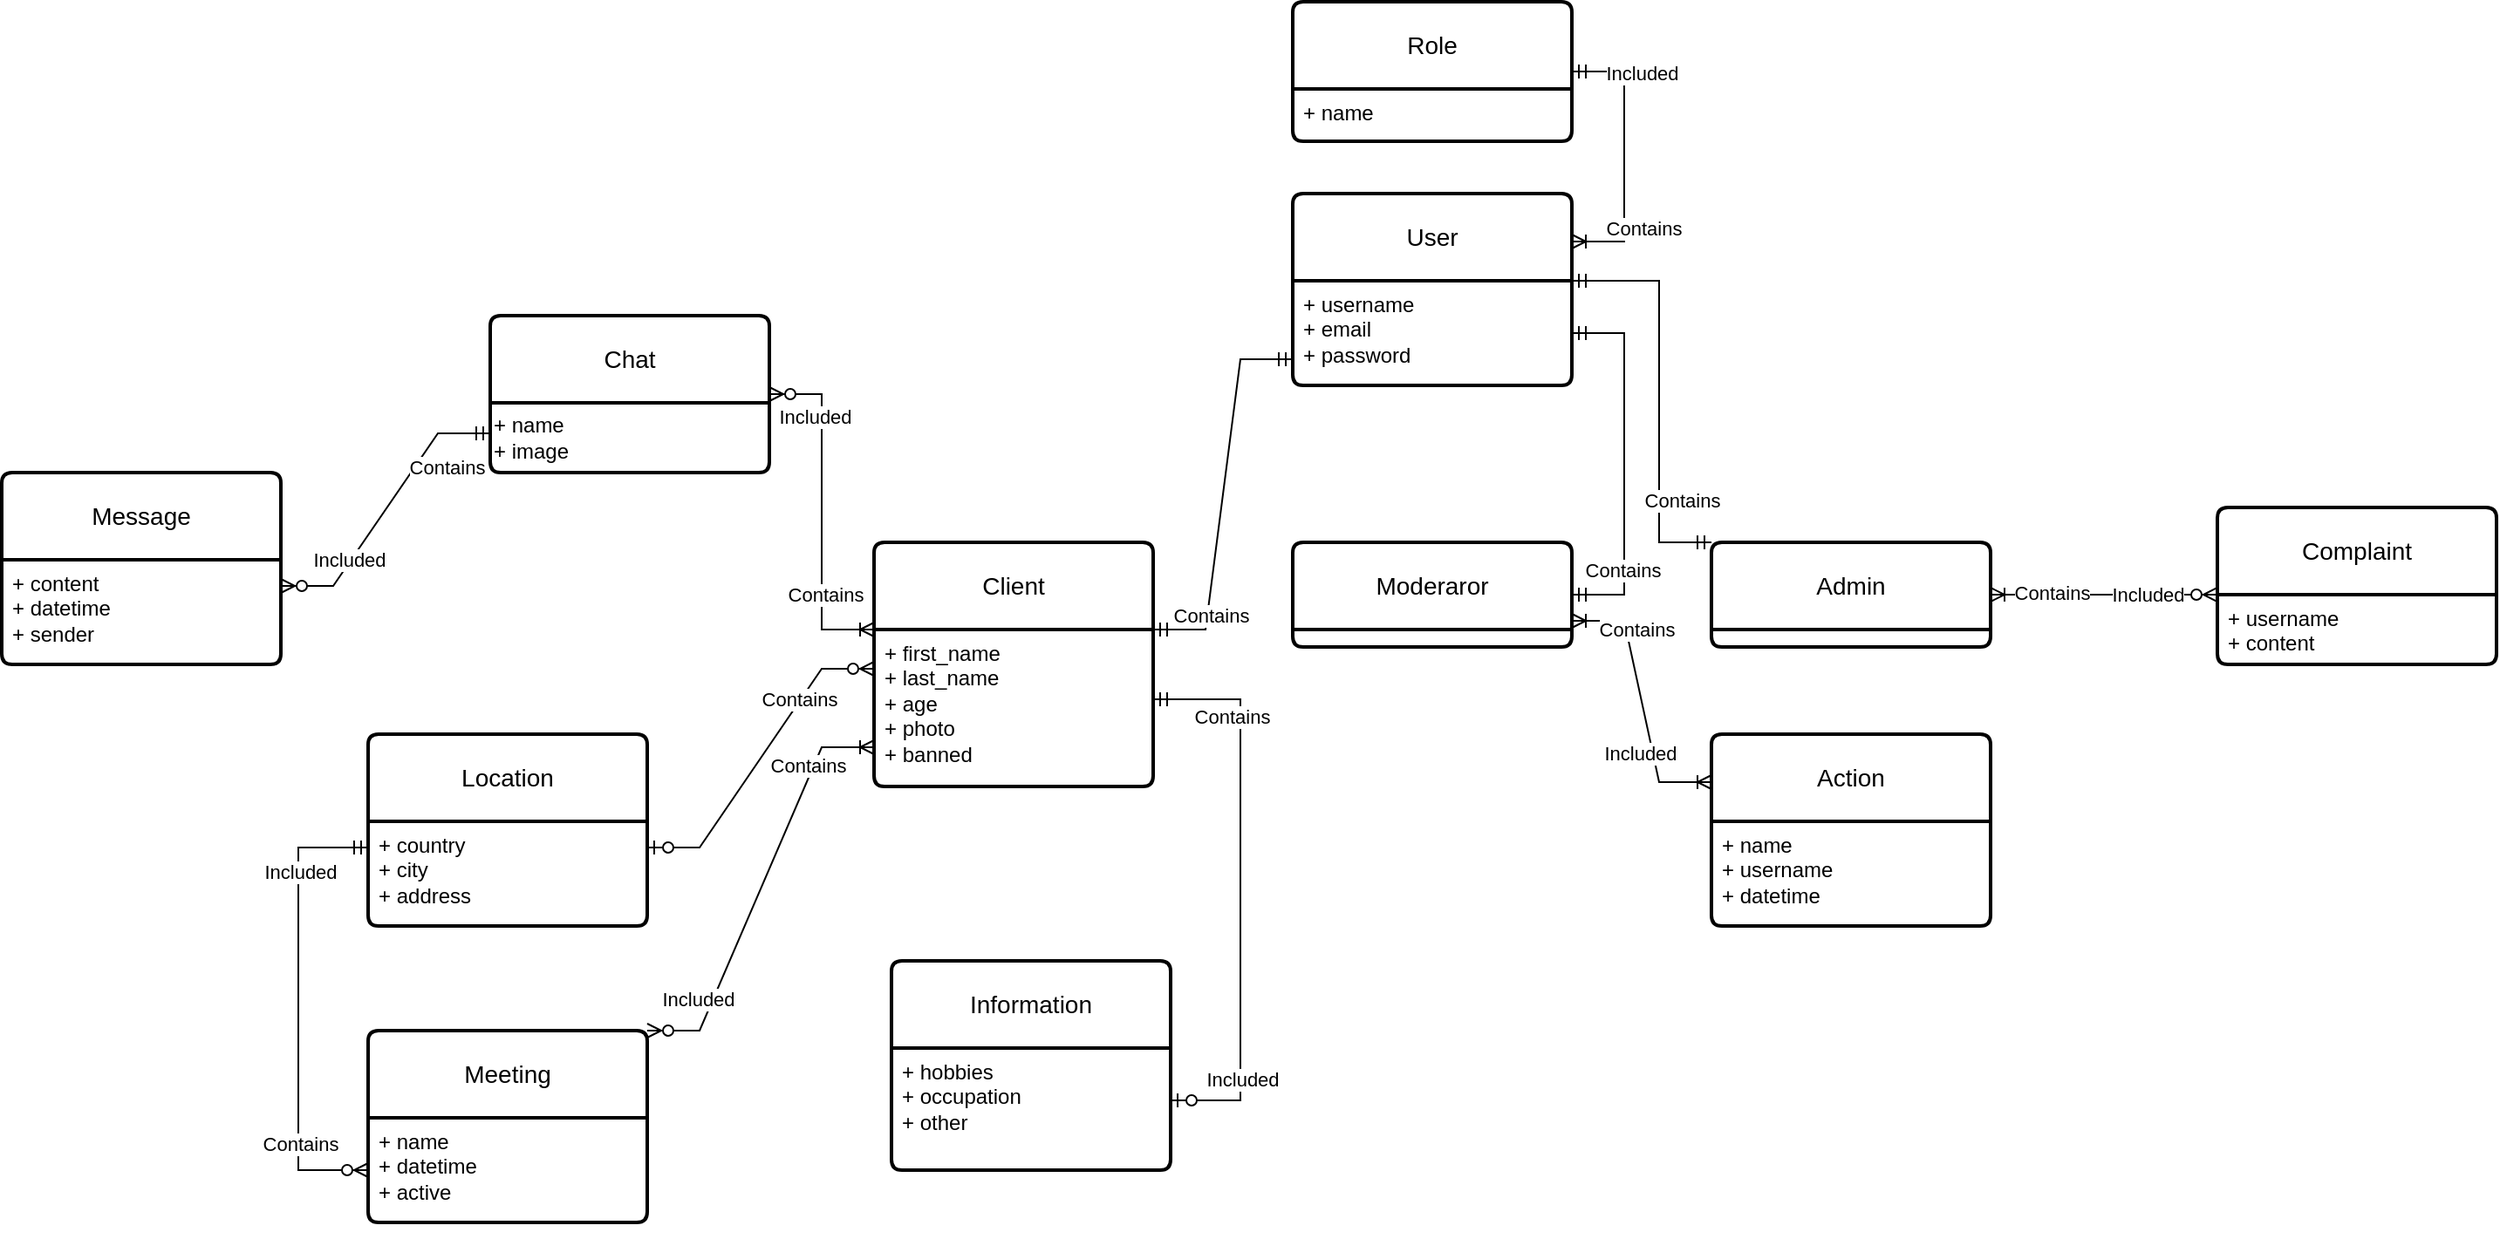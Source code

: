 <mxfile version="21.7.5" type="device">
  <diagram id="R2lEEEUBdFMjLlhIrx00" name="Page-1">
    <mxGraphModel dx="691" dy="397" grid="1" gridSize="10" guides="1" tooltips="1" connect="1" arrows="1" fold="1" page="1" pageScale="1" pageWidth="850" pageHeight="1100" math="0" shadow="0" extFonts="Permanent Marker^https://fonts.googleapis.com/css?family=Permanent+Marker">
      <root>
        <mxCell id="0" />
        <mxCell id="1" parent="0" />
        <mxCell id="nrqa1FXBkWVdk2U6ALfu-1" value="Message" style="swimlane;childLayout=stackLayout;horizontal=1;startSize=50;horizontalStack=0;rounded=1;fontSize=14;fontStyle=0;strokeWidth=2;resizeParent=0;resizeLast=1;shadow=0;dashed=0;align=center;arcSize=4;whiteSpace=wrap;html=1;" vertex="1" parent="1">
          <mxGeometry x="10" y="360" width="160" height="110" as="geometry">
            <mxRectangle x="265" y="140" width="100" height="50" as="alternateBounds" />
          </mxGeometry>
        </mxCell>
        <mxCell id="nrqa1FXBkWVdk2U6ALfu-2" value="+ content&lt;br&gt;+ datetime&lt;br&gt;+ sender" style="align=left;strokeColor=none;fillColor=none;spacingLeft=4;fontSize=12;verticalAlign=top;resizable=0;rotatable=0;part=1;html=1;" vertex="1" parent="nrqa1FXBkWVdk2U6ALfu-1">
          <mxGeometry y="50" width="160" height="60" as="geometry" />
        </mxCell>
        <mxCell id="nrqa1FXBkWVdk2U6ALfu-3" value="Chat" style="swimlane;childLayout=stackLayout;horizontal=1;startSize=50;horizontalStack=0;rounded=1;fontSize=14;fontStyle=0;strokeWidth=2;resizeParent=0;resizeLast=1;shadow=0;dashed=0;align=center;arcSize=4;whiteSpace=wrap;html=1;" vertex="1" parent="1">
          <mxGeometry x="290" y="270" width="160" height="90" as="geometry" />
        </mxCell>
        <mxCell id="nrqa1FXBkWVdk2U6ALfu-78" value="+ name&lt;br&gt;&lt;div style=&quot;&quot;&gt;&lt;span style=&quot;background-color: initial;&quot;&gt;+ image&lt;/span&gt;&lt;/div&gt;" style="text;html=1;align=left;verticalAlign=middle;resizable=0;points=[];autosize=1;strokeColor=none;fillColor=none;" vertex="1" parent="nrqa1FXBkWVdk2U6ALfu-3">
          <mxGeometry y="50" width="160" height="40" as="geometry" />
        </mxCell>
        <mxCell id="nrqa1FXBkWVdk2U6ALfu-5" value="Meeting" style="swimlane;childLayout=stackLayout;horizontal=1;startSize=50;horizontalStack=0;rounded=1;fontSize=14;fontStyle=0;strokeWidth=2;resizeParent=0;resizeLast=1;shadow=0;dashed=0;align=center;arcSize=4;whiteSpace=wrap;html=1;" vertex="1" parent="1">
          <mxGeometry x="220" y="680" width="160" height="110" as="geometry" />
        </mxCell>
        <mxCell id="nrqa1FXBkWVdk2U6ALfu-6" value="+ name&lt;br&gt;+ datetime&lt;br&gt;+ active" style="align=left;strokeColor=none;fillColor=none;spacingLeft=4;fontSize=12;verticalAlign=top;resizable=0;rotatable=0;part=1;html=1;" vertex="1" parent="nrqa1FXBkWVdk2U6ALfu-5">
          <mxGeometry y="50" width="160" height="60" as="geometry" />
        </mxCell>
        <mxCell id="nrqa1FXBkWVdk2U6ALfu-76" style="edgeStyle=orthogonalEdgeStyle;rounded=0;orthogonalLoop=1;jettySize=auto;html=1;exitX=0.5;exitY=1;exitDx=0;exitDy=0;" edge="1" parent="nrqa1FXBkWVdk2U6ALfu-5" source="nrqa1FXBkWVdk2U6ALfu-6" target="nrqa1FXBkWVdk2U6ALfu-6">
          <mxGeometry relative="1" as="geometry" />
        </mxCell>
        <mxCell id="nrqa1FXBkWVdk2U6ALfu-7" value="Location" style="swimlane;childLayout=stackLayout;horizontal=1;startSize=50;horizontalStack=0;rounded=1;fontSize=14;fontStyle=0;strokeWidth=2;resizeParent=0;resizeLast=1;shadow=0;dashed=0;align=center;arcSize=4;whiteSpace=wrap;html=1;" vertex="1" parent="1">
          <mxGeometry x="220" y="510" width="160" height="110" as="geometry" />
        </mxCell>
        <mxCell id="nrqa1FXBkWVdk2U6ALfu-8" value="+ country&lt;br&gt;+ city&lt;br&gt;+ address" style="align=left;strokeColor=none;fillColor=none;spacingLeft=4;fontSize=12;verticalAlign=top;resizable=0;rotatable=0;part=1;html=1;" vertex="1" parent="nrqa1FXBkWVdk2U6ALfu-7">
          <mxGeometry y="50" width="160" height="60" as="geometry" />
        </mxCell>
        <mxCell id="nrqa1FXBkWVdk2U6ALfu-9" value="Role" style="swimlane;childLayout=stackLayout;horizontal=1;startSize=50;horizontalStack=0;rounded=1;fontSize=14;fontStyle=0;strokeWidth=2;resizeParent=0;resizeLast=1;shadow=0;dashed=0;align=center;arcSize=4;whiteSpace=wrap;html=1;" vertex="1" parent="1">
          <mxGeometry x="750" y="90" width="160" height="80" as="geometry" />
        </mxCell>
        <mxCell id="nrqa1FXBkWVdk2U6ALfu-10" value="+ name" style="align=left;strokeColor=none;fillColor=none;spacingLeft=4;fontSize=12;verticalAlign=top;resizable=0;rotatable=0;part=1;html=1;" vertex="1" parent="nrqa1FXBkWVdk2U6ALfu-9">
          <mxGeometry y="50" width="160" height="30" as="geometry" />
        </mxCell>
        <mxCell id="nrqa1FXBkWVdk2U6ALfu-11" value="User" style="swimlane;childLayout=stackLayout;horizontal=1;startSize=50;horizontalStack=0;rounded=1;fontSize=14;fontStyle=0;strokeWidth=2;resizeParent=0;resizeLast=1;shadow=0;dashed=0;align=center;arcSize=4;whiteSpace=wrap;html=1;" vertex="1" parent="1">
          <mxGeometry x="750" y="200" width="160" height="110" as="geometry" />
        </mxCell>
        <mxCell id="nrqa1FXBkWVdk2U6ALfu-12" value="+ username&lt;br&gt;+ email&lt;br&gt;+ password" style="align=left;strokeColor=none;fillColor=none;spacingLeft=4;fontSize=12;verticalAlign=top;resizable=0;rotatable=0;part=1;html=1;" vertex="1" parent="nrqa1FXBkWVdk2U6ALfu-11">
          <mxGeometry y="50" width="160" height="60" as="geometry" />
        </mxCell>
        <mxCell id="nrqa1FXBkWVdk2U6ALfu-13" value="Admin" style="swimlane;childLayout=stackLayout;horizontal=1;startSize=50;horizontalStack=0;rounded=1;fontSize=14;fontStyle=0;strokeWidth=2;resizeParent=0;resizeLast=1;shadow=0;dashed=0;align=center;arcSize=4;whiteSpace=wrap;html=1;" vertex="1" parent="1">
          <mxGeometry x="990" y="400" width="160" height="60" as="geometry" />
        </mxCell>
        <mxCell id="nrqa1FXBkWVdk2U6ALfu-15" value="Moderaror" style="swimlane;childLayout=stackLayout;horizontal=1;startSize=50;horizontalStack=0;rounded=1;fontSize=14;fontStyle=0;strokeWidth=2;resizeParent=0;resizeLast=1;shadow=0;dashed=0;align=center;arcSize=4;whiteSpace=wrap;html=1;" vertex="1" parent="1">
          <mxGeometry x="750" y="400" width="160" height="60" as="geometry" />
        </mxCell>
        <mxCell id="nrqa1FXBkWVdk2U6ALfu-17" value="Action" style="swimlane;childLayout=stackLayout;horizontal=1;startSize=50;horizontalStack=0;rounded=1;fontSize=14;fontStyle=0;strokeWidth=2;resizeParent=0;resizeLast=1;shadow=0;dashed=0;align=center;arcSize=4;whiteSpace=wrap;html=1;" vertex="1" parent="1">
          <mxGeometry x="990" y="510" width="160" height="110" as="geometry" />
        </mxCell>
        <mxCell id="nrqa1FXBkWVdk2U6ALfu-18" value="+ name&lt;br&gt;+ username&lt;br&gt;+ datetime" style="align=left;strokeColor=none;fillColor=none;spacingLeft=4;fontSize=12;verticalAlign=top;resizable=0;rotatable=0;part=1;html=1;" vertex="1" parent="nrqa1FXBkWVdk2U6ALfu-17">
          <mxGeometry y="50" width="160" height="60" as="geometry" />
        </mxCell>
        <mxCell id="nrqa1FXBkWVdk2U6ALfu-61" style="edgeStyle=orthogonalEdgeStyle;rounded=0;orthogonalLoop=1;jettySize=auto;html=1;exitX=0.5;exitY=1;exitDx=0;exitDy=0;" edge="1" parent="nrqa1FXBkWVdk2U6ALfu-17" source="nrqa1FXBkWVdk2U6ALfu-18" target="nrqa1FXBkWVdk2U6ALfu-18">
          <mxGeometry relative="1" as="geometry" />
        </mxCell>
        <mxCell id="nrqa1FXBkWVdk2U6ALfu-19" value="Client" style="swimlane;childLayout=stackLayout;horizontal=1;startSize=50;horizontalStack=0;rounded=1;fontSize=14;fontStyle=0;strokeWidth=2;resizeParent=0;resizeLast=1;shadow=0;dashed=0;align=center;arcSize=4;whiteSpace=wrap;html=1;" vertex="1" parent="1">
          <mxGeometry x="510" y="400" width="160" height="140" as="geometry" />
        </mxCell>
        <mxCell id="nrqa1FXBkWVdk2U6ALfu-20" value="+ first_name&lt;br&gt;+ last_name&lt;br&gt;+ age&lt;br&gt;+ photo&lt;br&gt;+ banned" style="align=left;strokeColor=none;fillColor=none;spacingLeft=4;fontSize=12;verticalAlign=top;resizable=0;rotatable=0;part=1;html=1;" vertex="1" parent="nrqa1FXBkWVdk2U6ALfu-19">
          <mxGeometry y="50" width="160" height="90" as="geometry" />
        </mxCell>
        <mxCell id="nrqa1FXBkWVdk2U6ALfu-28" value="Complaint" style="swimlane;childLayout=stackLayout;horizontal=1;startSize=50;horizontalStack=0;rounded=1;fontSize=14;fontStyle=0;strokeWidth=2;resizeParent=0;resizeLast=1;shadow=0;dashed=0;align=center;arcSize=4;whiteSpace=wrap;html=1;" vertex="1" parent="1">
          <mxGeometry x="1280" y="380" width="160" height="90" as="geometry" />
        </mxCell>
        <mxCell id="nrqa1FXBkWVdk2U6ALfu-29" value="+ username&lt;br&gt;+ content" style="align=left;strokeColor=none;fillColor=none;spacingLeft=4;fontSize=12;verticalAlign=top;resizable=0;rotatable=0;part=1;html=1;" vertex="1" parent="nrqa1FXBkWVdk2U6ALfu-28">
          <mxGeometry y="50" width="160" height="40" as="geometry" />
        </mxCell>
        <mxCell id="nrqa1FXBkWVdk2U6ALfu-30" value="" style="edgeStyle=entityRelationEdgeStyle;fontSize=12;html=1;endArrow=ERmandOne;startArrow=ERmandOne;rounded=0;entryX=0;entryY=0.75;entryDx=0;entryDy=0;exitX=1;exitY=0;exitDx=0;exitDy=0;" edge="1" parent="1" source="nrqa1FXBkWVdk2U6ALfu-20" target="nrqa1FXBkWVdk2U6ALfu-12">
          <mxGeometry width="100" height="100" relative="1" as="geometry">
            <mxPoint x="580" y="330" as="sourcePoint" />
            <mxPoint x="680" y="230" as="targetPoint" />
            <Array as="points">
              <mxPoint x="610" y="350" />
              <mxPoint x="650" y="300" />
              <mxPoint x="610" y="270" />
            </Array>
          </mxGeometry>
        </mxCell>
        <mxCell id="nrqa1FXBkWVdk2U6ALfu-57" value="Contains" style="edgeLabel;html=1;align=center;verticalAlign=middle;resizable=0;points=[];" vertex="1" connectable="0" parent="nrqa1FXBkWVdk2U6ALfu-30">
          <mxGeometry x="-0.642" y="-2" relative="1" as="geometry">
            <mxPoint as="offset" />
          </mxGeometry>
        </mxCell>
        <mxCell id="nrqa1FXBkWVdk2U6ALfu-31" value="" style="edgeStyle=entityRelationEdgeStyle;fontSize=12;html=1;endArrow=ERmandOne;startArrow=ERmandOne;rounded=0;entryX=1;entryY=0.5;entryDx=0;entryDy=0;exitX=1;exitY=0.5;exitDx=0;exitDy=0;" edge="1" parent="1" source="nrqa1FXBkWVdk2U6ALfu-15" target="nrqa1FXBkWVdk2U6ALfu-12">
          <mxGeometry width="100" height="100" relative="1" as="geometry">
            <mxPoint x="910" y="450.0" as="sourcePoint" />
            <mxPoint x="1030" y="230" as="targetPoint" />
            <Array as="points">
              <mxPoint x="950" y="310" />
            </Array>
          </mxGeometry>
        </mxCell>
        <mxCell id="nrqa1FXBkWVdk2U6ALfu-54" value="Contains" style="edgeLabel;html=1;align=center;verticalAlign=middle;resizable=0;points=[];" vertex="1" connectable="0" parent="nrqa1FXBkWVdk2U6ALfu-31">
          <mxGeometry x="-0.579" y="1" relative="1" as="geometry">
            <mxPoint as="offset" />
          </mxGeometry>
        </mxCell>
        <mxCell id="nrqa1FXBkWVdk2U6ALfu-32" value="" style="edgeStyle=elbowEdgeStyle;fontSize=12;html=1;endArrow=ERmandOne;startArrow=ERmandOne;rounded=0;entryX=1;entryY=0;entryDx=0;entryDy=0;exitX=0;exitY=0;exitDx=0;exitDy=0;" edge="1" parent="1" source="nrqa1FXBkWVdk2U6ALfu-13" target="nrqa1FXBkWVdk2U6ALfu-12">
          <mxGeometry width="100" height="100" relative="1" as="geometry">
            <mxPoint x="1050" y="400" as="sourcePoint" />
            <mxPoint x="1150" y="300" as="targetPoint" />
            <Array as="points">
              <mxPoint x="960" y="320" />
            </Array>
          </mxGeometry>
        </mxCell>
        <mxCell id="nrqa1FXBkWVdk2U6ALfu-53" value="Contains" style="edgeLabel;html=1;align=center;verticalAlign=middle;resizable=0;points=[];" vertex="1" connectable="0" parent="nrqa1FXBkWVdk2U6ALfu-32">
          <mxGeometry x="-0.53" relative="1" as="geometry">
            <mxPoint x="13" as="offset" />
          </mxGeometry>
        </mxCell>
        <mxCell id="nrqa1FXBkWVdk2U6ALfu-33" value="" style="edgeStyle=entityRelationEdgeStyle;fontSize=12;html=1;endArrow=ERoneToMany;startArrow=ERmandOne;rounded=0;exitX=1;exitY=0.5;exitDx=0;exitDy=0;entryX=1;entryY=0.25;entryDx=0;entryDy=0;" edge="1" parent="1" source="nrqa1FXBkWVdk2U6ALfu-9" target="nrqa1FXBkWVdk2U6ALfu-11">
          <mxGeometry width="100" height="100" relative="1" as="geometry">
            <mxPoint x="600" y="230" as="sourcePoint" />
            <mxPoint x="1060" y="170" as="targetPoint" />
          </mxGeometry>
        </mxCell>
        <mxCell id="nrqa1FXBkWVdk2U6ALfu-55" value="Contains" style="edgeLabel;html=1;align=center;verticalAlign=middle;resizable=0;points=[];" vertex="1" connectable="0" parent="nrqa1FXBkWVdk2U6ALfu-33">
          <mxGeometry x="-0.641" relative="1" as="geometry">
            <mxPoint x="12" y="90" as="offset" />
          </mxGeometry>
        </mxCell>
        <mxCell id="nrqa1FXBkWVdk2U6ALfu-56" value="Included" style="edgeLabel;html=1;align=center;verticalAlign=middle;resizable=0;points=[];" vertex="1" connectable="0" parent="nrqa1FXBkWVdk2U6ALfu-33">
          <mxGeometry x="0.553" y="2" relative="1" as="geometry">
            <mxPoint x="8" y="-92" as="offset" />
          </mxGeometry>
        </mxCell>
        <mxCell id="nrqa1FXBkWVdk2U6ALfu-45" value="" style="fontSize=12;html=1;endArrow=ERoneToMany;startArrow=ERzeroToMany;rounded=0;entryX=1;entryY=0.5;entryDx=0;entryDy=0;exitX=0;exitY=0;exitDx=0;exitDy=0;" edge="1" parent="1" source="nrqa1FXBkWVdk2U6ALfu-29" target="nrqa1FXBkWVdk2U6ALfu-13">
          <mxGeometry width="100" height="100" relative="1" as="geometry">
            <mxPoint x="1130" y="630" as="sourcePoint" />
            <mxPoint x="1150" y="520" as="targetPoint" />
          </mxGeometry>
        </mxCell>
        <mxCell id="nrqa1FXBkWVdk2U6ALfu-51" value="Included" style="edgeLabel;html=1;align=center;verticalAlign=middle;resizable=0;points=[];" vertex="1" connectable="0" parent="nrqa1FXBkWVdk2U6ALfu-45">
          <mxGeometry x="-0.639" y="-2" relative="1" as="geometry">
            <mxPoint x="-17" y="2" as="offset" />
          </mxGeometry>
        </mxCell>
        <mxCell id="nrqa1FXBkWVdk2U6ALfu-52" value="Contains" style="edgeLabel;html=1;align=center;verticalAlign=middle;resizable=0;points=[];" vertex="1" connectable="0" parent="nrqa1FXBkWVdk2U6ALfu-45">
          <mxGeometry x="0.625" y="-1" relative="1" as="geometry">
            <mxPoint x="10" as="offset" />
          </mxGeometry>
        </mxCell>
        <mxCell id="nrqa1FXBkWVdk2U6ALfu-58" value="" style="edgeStyle=entityRelationEdgeStyle;fontSize=12;html=1;endArrow=ERoneToMany;startArrow=ERoneToMany;rounded=0;entryX=1;entryY=0.75;entryDx=0;entryDy=0;exitX=0;exitY=0.25;exitDx=0;exitDy=0;" edge="1" parent="1" source="nrqa1FXBkWVdk2U6ALfu-17" target="nrqa1FXBkWVdk2U6ALfu-15">
          <mxGeometry width="100" height="100" relative="1" as="geometry">
            <mxPoint x="730" y="700" as="sourcePoint" />
            <mxPoint x="910" y="485.0" as="targetPoint" />
          </mxGeometry>
        </mxCell>
        <mxCell id="nrqa1FXBkWVdk2U6ALfu-59" value="Contains" style="edgeLabel;html=1;align=center;verticalAlign=middle;resizable=0;points=[];" vertex="1" connectable="0" parent="nrqa1FXBkWVdk2U6ALfu-58">
          <mxGeometry x="0.72" y="1" relative="1" as="geometry">
            <mxPoint x="15" y="4" as="offset" />
          </mxGeometry>
        </mxCell>
        <mxCell id="nrqa1FXBkWVdk2U6ALfu-60" value="Included" style="edgeLabel;html=1;align=center;verticalAlign=middle;resizable=0;points=[];" vertex="1" connectable="0" parent="nrqa1FXBkWVdk2U6ALfu-58">
          <mxGeometry x="-0.628" y="2" relative="1" as="geometry">
            <mxPoint x="-12" y="-19" as="offset" />
          </mxGeometry>
        </mxCell>
        <mxCell id="nrqa1FXBkWVdk2U6ALfu-62" value="" style="edgeStyle=entityRelationEdgeStyle;fontSize=12;html=1;endArrow=ERoneToMany;startArrow=ERzeroToMany;rounded=0;exitX=1;exitY=0;exitDx=0;exitDy=0;entryX=0;entryY=0.75;entryDx=0;entryDy=0;" edge="1" parent="1" source="nrqa1FXBkWVdk2U6ALfu-5" target="nrqa1FXBkWVdk2U6ALfu-20">
          <mxGeometry width="100" height="100" relative="1" as="geometry">
            <mxPoint x="420" y="670" as="sourcePoint" />
            <mxPoint x="520" y="570" as="targetPoint" />
          </mxGeometry>
        </mxCell>
        <mxCell id="nrqa1FXBkWVdk2U6ALfu-63" value="Contains" style="edgeLabel;html=1;align=center;verticalAlign=middle;resizable=0;points=[];" vertex="1" connectable="0" parent="nrqa1FXBkWVdk2U6ALfu-62">
          <mxGeometry x="0.764" relative="1" as="geometry">
            <mxPoint x="-10" y="10" as="offset" />
          </mxGeometry>
        </mxCell>
        <mxCell id="nrqa1FXBkWVdk2U6ALfu-64" value="Included" style="edgeLabel;html=1;align=center;verticalAlign=middle;resizable=0;points=[];" vertex="1" connectable="0" parent="nrqa1FXBkWVdk2U6ALfu-62">
          <mxGeometry x="-0.754" y="-1" relative="1" as="geometry">
            <mxPoint y="-19" as="offset" />
          </mxGeometry>
        </mxCell>
        <mxCell id="nrqa1FXBkWVdk2U6ALfu-65" value="" style="edgeStyle=entityRelationEdgeStyle;fontSize=12;html=1;endArrow=ERoneToMany;startArrow=ERzeroToMany;rounded=0;exitX=1;exitY=0.5;exitDx=0;exitDy=0;entryX=0;entryY=0;entryDx=0;entryDy=0;" edge="1" parent="1" source="nrqa1FXBkWVdk2U6ALfu-3" target="nrqa1FXBkWVdk2U6ALfu-20">
          <mxGeometry width="100" height="100" relative="1" as="geometry">
            <mxPoint x="440" y="295" as="sourcePoint" />
            <mxPoint x="500" y="530" as="targetPoint" />
            <Array as="points">
              <mxPoint x="470" y="320" />
            </Array>
          </mxGeometry>
        </mxCell>
        <mxCell id="nrqa1FXBkWVdk2U6ALfu-66" value="Contains" style="edgeLabel;html=1;align=center;verticalAlign=middle;resizable=0;points=[];" vertex="1" connectable="0" parent="nrqa1FXBkWVdk2U6ALfu-65">
          <mxGeometry x="0.709" y="-2" relative="1" as="geometry">
            <mxPoint y="-22" as="offset" />
          </mxGeometry>
        </mxCell>
        <mxCell id="nrqa1FXBkWVdk2U6ALfu-67" value="Included" style="edgeLabel;html=1;align=center;verticalAlign=middle;resizable=0;points=[];" vertex="1" connectable="0" parent="nrqa1FXBkWVdk2U6ALfu-65">
          <mxGeometry x="-0.721" y="2" relative="1" as="geometry">
            <mxPoint x="-1" y="15" as="offset" />
          </mxGeometry>
        </mxCell>
        <mxCell id="nrqa1FXBkWVdk2U6ALfu-68" value="" style="edgeStyle=entityRelationEdgeStyle;fontSize=12;html=1;endArrow=ERzeroToMany;startArrow=ERmandOne;rounded=0;exitX=0;exitY=0.75;exitDx=0;exitDy=0;entryX=1;entryY=0.25;entryDx=0;entryDy=0;" edge="1" parent="1" source="nrqa1FXBkWVdk2U6ALfu-3" target="nrqa1FXBkWVdk2U6ALfu-2">
          <mxGeometry width="100" height="100" relative="1" as="geometry">
            <mxPoint x="170" y="500" as="sourcePoint" />
            <mxPoint x="270" y="400" as="targetPoint" />
          </mxGeometry>
        </mxCell>
        <mxCell id="nrqa1FXBkWVdk2U6ALfu-69" value="Included" style="edgeLabel;html=1;align=center;verticalAlign=middle;resizable=0;points=[];" vertex="1" connectable="0" parent="nrqa1FXBkWVdk2U6ALfu-68">
          <mxGeometry x="0.656" y="-1" relative="1" as="geometry">
            <mxPoint x="10" y="-14" as="offset" />
          </mxGeometry>
        </mxCell>
        <mxCell id="nrqa1FXBkWVdk2U6ALfu-70" value="Contains" style="edgeLabel;html=1;align=center;verticalAlign=middle;resizable=0;points=[];" vertex="1" connectable="0" parent="nrqa1FXBkWVdk2U6ALfu-68">
          <mxGeometry x="-0.686" y="-1" relative="1" as="geometry">
            <mxPoint x="1" y="20" as="offset" />
          </mxGeometry>
        </mxCell>
        <mxCell id="nrqa1FXBkWVdk2U6ALfu-71" value="" style="edgeStyle=entityRelationEdgeStyle;fontSize=12;html=1;endArrow=ERzeroToMany;startArrow=ERzeroToOne;rounded=0;entryX=0;entryY=0.25;entryDx=0;entryDy=0;exitX=1;exitY=0.25;exitDx=0;exitDy=0;" edge="1" parent="1" source="nrqa1FXBkWVdk2U6ALfu-8" target="nrqa1FXBkWVdk2U6ALfu-20">
          <mxGeometry width="100" height="100" relative="1" as="geometry">
            <mxPoint x="70" y="750" as="sourcePoint" />
            <mxPoint x="170" y="650" as="targetPoint" />
          </mxGeometry>
        </mxCell>
        <mxCell id="nrqa1FXBkWVdk2U6ALfu-72" value="Contains" style="edgeLabel;html=1;align=center;verticalAlign=middle;resizable=0;points=[];" vertex="1" connectable="0" parent="nrqa1FXBkWVdk2U6ALfu-71">
          <mxGeometry x="0.652" y="1" relative="1" as="geometry">
            <mxPoint x="-11" y="16" as="offset" />
          </mxGeometry>
        </mxCell>
        <mxCell id="nrqa1FXBkWVdk2U6ALfu-73" value="" style="fontSize=12;html=1;endArrow=ERzeroToMany;startArrow=ERmandOne;rounded=0;exitX=0;exitY=0.25;exitDx=0;exitDy=0;edgeStyle=elbowEdgeStyle;entryX=0;entryY=0.5;entryDx=0;entryDy=0;" edge="1" parent="1" source="nrqa1FXBkWVdk2U6ALfu-8" target="nrqa1FXBkWVdk2U6ALfu-6">
          <mxGeometry width="100" height="100" relative="1" as="geometry">
            <mxPoint x="160" y="630" as="sourcePoint" />
            <mxPoint x="210" y="790" as="targetPoint" />
            <Array as="points">
              <mxPoint x="180" y="680" />
            </Array>
          </mxGeometry>
        </mxCell>
        <mxCell id="nrqa1FXBkWVdk2U6ALfu-74" value="Contains" style="edgeLabel;html=1;align=center;verticalAlign=middle;resizable=0;points=[];" vertex="1" connectable="0" parent="nrqa1FXBkWVdk2U6ALfu-73">
          <mxGeometry x="0.726" y="-1" relative="1" as="geometry">
            <mxPoint x="-3" y="-16" as="offset" />
          </mxGeometry>
        </mxCell>
        <mxCell id="nrqa1FXBkWVdk2U6ALfu-75" value="Included" style="edgeLabel;html=1;align=center;verticalAlign=middle;resizable=0;points=[];" vertex="1" connectable="0" parent="nrqa1FXBkWVdk2U6ALfu-73">
          <mxGeometry x="-0.704" y="-1" relative="1" as="geometry">
            <mxPoint y="15" as="offset" />
          </mxGeometry>
        </mxCell>
        <mxCell id="nrqa1FXBkWVdk2U6ALfu-80" value="Information" style="swimlane;childLayout=stackLayout;horizontal=1;startSize=50;horizontalStack=0;rounded=1;fontSize=14;fontStyle=0;strokeWidth=2;resizeParent=0;resizeLast=1;shadow=0;dashed=0;align=center;arcSize=4;whiteSpace=wrap;html=1;" vertex="1" parent="1">
          <mxGeometry x="520" y="640" width="160" height="120" as="geometry" />
        </mxCell>
        <mxCell id="nrqa1FXBkWVdk2U6ALfu-81" value="+ hobbies&lt;br&gt;+ occupation&lt;br&gt;+ other" style="align=left;strokeColor=none;fillColor=none;spacingLeft=4;fontSize=12;verticalAlign=top;resizable=0;rotatable=0;part=1;html=1;" vertex="1" parent="nrqa1FXBkWVdk2U6ALfu-80">
          <mxGeometry y="50" width="160" height="70" as="geometry" />
        </mxCell>
        <mxCell id="nrqa1FXBkWVdk2U6ALfu-82" style="edgeStyle=orthogonalEdgeStyle;rounded=0;orthogonalLoop=1;jettySize=auto;html=1;exitX=0.5;exitY=1;exitDx=0;exitDy=0;" edge="1" parent="nrqa1FXBkWVdk2U6ALfu-80" source="nrqa1FXBkWVdk2U6ALfu-81" target="nrqa1FXBkWVdk2U6ALfu-81">
          <mxGeometry relative="1" as="geometry" />
        </mxCell>
        <mxCell id="nrqa1FXBkWVdk2U6ALfu-83" value="" style="edgeStyle=orthogonalEdgeStyle;fontSize=12;html=1;endArrow=ERzeroToOne;startArrow=ERmandOne;rounded=0;exitX=1;exitY=0.5;exitDx=0;exitDy=0;entryX=1;entryY=0.5;entryDx=0;entryDy=0;" edge="1" parent="1">
          <mxGeometry width="100" height="100" relative="1" as="geometry">
            <mxPoint x="670" y="490.0" as="sourcePoint" />
            <mxPoint x="680" y="720" as="targetPoint" />
            <Array as="points">
              <mxPoint x="720" y="490" />
              <mxPoint x="720" y="720" />
            </Array>
          </mxGeometry>
        </mxCell>
        <mxCell id="nrqa1FXBkWVdk2U6ALfu-84" value="Contains" style="edgeLabel;html=1;align=center;verticalAlign=middle;resizable=0;points=[];" vertex="1" connectable="0" parent="nrqa1FXBkWVdk2U6ALfu-83">
          <mxGeometry x="-0.785" y="-2" relative="1" as="geometry">
            <mxPoint x="10" y="8" as="offset" />
          </mxGeometry>
        </mxCell>
        <mxCell id="nrqa1FXBkWVdk2U6ALfu-85" value="Included" style="edgeLabel;html=1;align=center;verticalAlign=middle;resizable=0;points=[];" vertex="1" connectable="0" parent="nrqa1FXBkWVdk2U6ALfu-83">
          <mxGeometry x="0.734" y="1" relative="1" as="geometry">
            <mxPoint y="-10" as="offset" />
          </mxGeometry>
        </mxCell>
      </root>
    </mxGraphModel>
  </diagram>
</mxfile>
